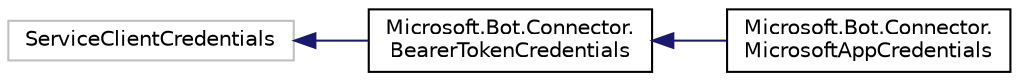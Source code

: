 digraph "Graphical Class Hierarchy"
{
  edge [fontname="Helvetica",fontsize="10",labelfontname="Helvetica",labelfontsize="10"];
  node [fontname="Helvetica",fontsize="10",shape=record];
  rankdir="LR";
  Node1 [label="ServiceClientCredentials",height=0.2,width=0.4,color="grey75", fillcolor="white", style="filled"];
  Node1 -> Node2 [dir="back",color="midnightblue",fontsize="10",style="solid",fontname="Helvetica"];
  Node2 [label="Microsoft.Bot.Connector.\lBearerTokenCredentials",height=0.2,width=0.4,color="black", fillcolor="white", style="filled",URL="$dd/dd6/class_microsoft_1_1_bot_1_1_connector_1_1_bearer_token_credentials.html",tooltip="Use credentials from AppSetting \"AppId\" \"AppSecret\" "];
  Node2 -> Node3 [dir="back",color="midnightblue",fontsize="10",style="solid",fontname="Helvetica"];
  Node3 [label="Microsoft.Bot.Connector.\lMicrosoftAppCredentials",height=0.2,width=0.4,color="black", fillcolor="white", style="filled",URL="$db/d61/class_microsoft_1_1_bot_1_1_connector_1_1_microsoft_app_credentials.html"];
}
